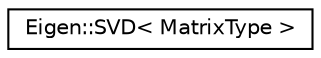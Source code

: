 digraph "Graphical Class Hierarchy"
{
  edge [fontname="Helvetica",fontsize="10",labelfontname="Helvetica",labelfontsize="10"];
  node [fontname="Helvetica",fontsize="10",shape=record];
  rankdir="LR";
  Node1 [label="Eigen::SVD\< MatrixType \>",height=0.2,width=0.4,color="black", fillcolor="white", style="filled",URL="$class_eigen_1_1_s_v_d.html",tooltip="Standard SVD decomposition of a matrix and associated features. "];
}
